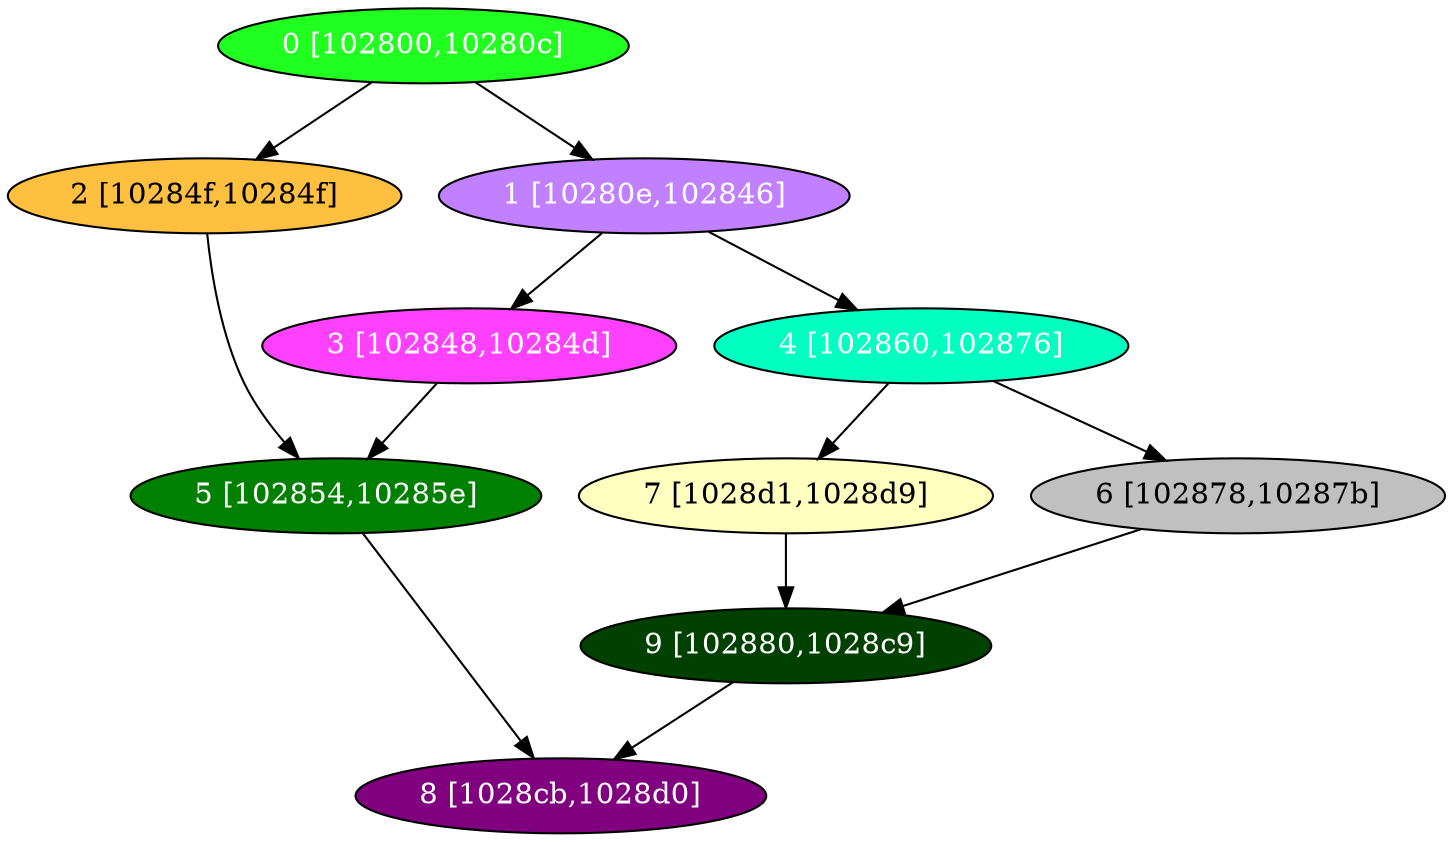 diGraph libnss3{
	libnss3_0  [style=filled fillcolor="#20FF20" fontcolor="#ffffff" shape=oval label="0 [102800,10280c]"]
	libnss3_1  [style=filled fillcolor="#C080FF" fontcolor="#ffffff" shape=oval label="1 [10280e,102846]"]
	libnss3_2  [style=filled fillcolor="#FFC040" fontcolor="#000000" shape=oval label="2 [10284f,10284f]"]
	libnss3_3  [style=filled fillcolor="#FF40FF" fontcolor="#ffffff" shape=oval label="3 [102848,10284d]"]
	libnss3_4  [style=filled fillcolor="#00FFC0" fontcolor="#ffffff" shape=oval label="4 [102860,102876]"]
	libnss3_5  [style=filled fillcolor="#008000" fontcolor="#ffffff" shape=oval label="5 [102854,10285e]"]
	libnss3_6  [style=filled fillcolor="#C0C0C0" fontcolor="#000000" shape=oval label="6 [102878,10287b]"]
	libnss3_7  [style=filled fillcolor="#FFFFC0" fontcolor="#000000" shape=oval label="7 [1028d1,1028d9]"]
	libnss3_8  [style=filled fillcolor="#800080" fontcolor="#ffffff" shape=oval label="8 [1028cb,1028d0]"]
	libnss3_9  [style=filled fillcolor="#004000" fontcolor="#ffffff" shape=oval label="9 [102880,1028c9]"]

	libnss3_0 -> libnss3_1
	libnss3_0 -> libnss3_2
	libnss3_1 -> libnss3_3
	libnss3_1 -> libnss3_4
	libnss3_2 -> libnss3_5
	libnss3_3 -> libnss3_5
	libnss3_4 -> libnss3_6
	libnss3_4 -> libnss3_7
	libnss3_5 -> libnss3_8
	libnss3_6 -> libnss3_9
	libnss3_7 -> libnss3_9
	libnss3_9 -> libnss3_8
}